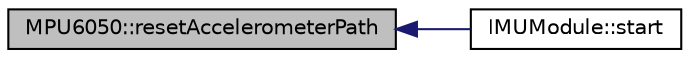 digraph "MPU6050::resetAccelerometerPath"
{
  edge [fontname="Helvetica",fontsize="10",labelfontname="Helvetica",labelfontsize="10"];
  node [fontname="Helvetica",fontsize="10",shape=record];
  rankdir="LR";
  Node790 [label="MPU6050::resetAccelerometerPath",height=0.2,width=0.4,color="black", fillcolor="grey75", style="filled", fontcolor="black"];
  Node790 -> Node791 [dir="back",color="midnightblue",fontsize="10",style="solid",fontname="Helvetica"];
  Node791 [label="IMUModule::start",height=0.2,width=0.4,color="black", fillcolor="white", style="filled",URL="$class_i_m_u_module.html#aba29f7665d8ec8f0eefe802f1c2b741c",tooltip="Code which initializes module. "];
}
